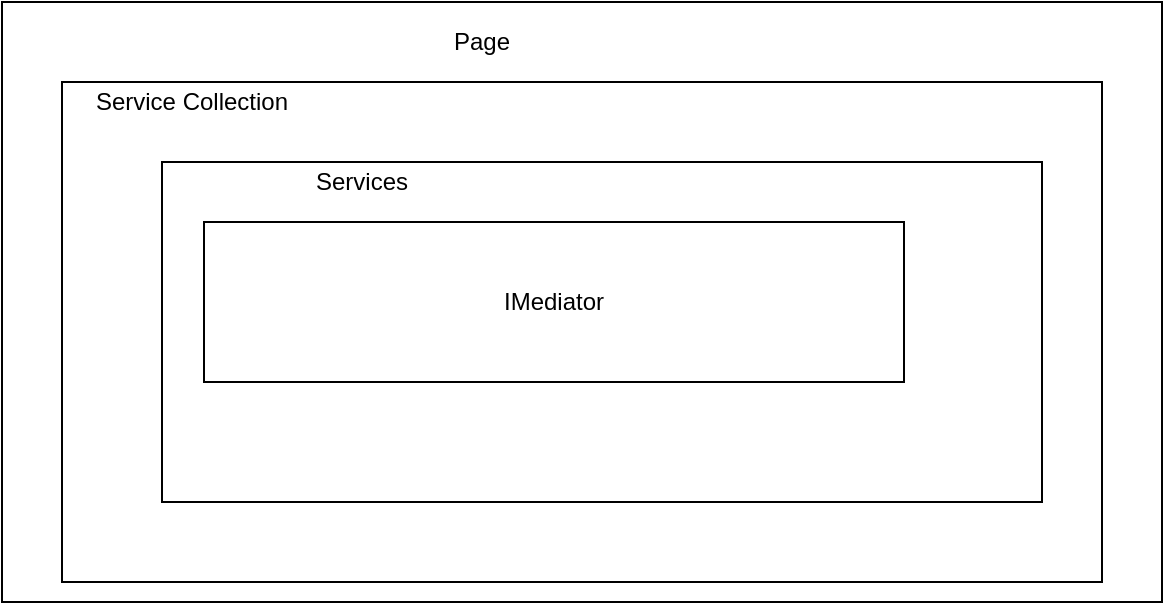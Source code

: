 <mxfile version="14.4.7" type="github">
  <diagram id="_vzSdO4paiWaXGIucQqC" name="Page-1">
    <mxGraphModel dx="782" dy="437" grid="1" gridSize="10" guides="1" tooltips="1" connect="1" arrows="1" fold="1" page="1" pageScale="1" pageWidth="850" pageHeight="1100" math="0" shadow="0">
      <root>
        <mxCell id="0" />
        <mxCell id="1" parent="0" />
        <mxCell id="utOfhiDsoG_AlEwx6CIt-6" value="" style="rounded=0;whiteSpace=wrap;html=1;" vertex="1" parent="1">
          <mxGeometry x="100" y="80" width="580" height="300" as="geometry" />
        </mxCell>
        <mxCell id="utOfhiDsoG_AlEwx6CIt-7" value="" style="rounded=0;whiteSpace=wrap;html=1;" vertex="1" parent="1">
          <mxGeometry x="130" y="120" width="520" height="250" as="geometry" />
        </mxCell>
        <mxCell id="utOfhiDsoG_AlEwx6CIt-8" value="" style="rounded=0;whiteSpace=wrap;html=1;" vertex="1" parent="1">
          <mxGeometry x="180" y="160" width="440" height="170" as="geometry" />
        </mxCell>
        <mxCell id="utOfhiDsoG_AlEwx6CIt-9" value="Page" style="text;html=1;strokeColor=none;fillColor=none;align=center;verticalAlign=middle;whiteSpace=wrap;rounded=0;" vertex="1" parent="1">
          <mxGeometry x="320" y="90" width="40" height="20" as="geometry" />
        </mxCell>
        <mxCell id="utOfhiDsoG_AlEwx6CIt-11" value="IMediator" style="rounded=0;whiteSpace=wrap;html=1;" vertex="1" parent="1">
          <mxGeometry x="201" y="190" width="350" height="80" as="geometry" />
        </mxCell>
        <mxCell id="utOfhiDsoG_AlEwx6CIt-12" value="Service Collection" style="text;html=1;strokeColor=none;fillColor=none;align=center;verticalAlign=middle;whiteSpace=wrap;rounded=0;" vertex="1" parent="1">
          <mxGeometry x="140" y="120" width="110" height="20" as="geometry" />
        </mxCell>
        <mxCell id="utOfhiDsoG_AlEwx6CIt-13" value="Services" style="text;html=1;strokeColor=none;fillColor=none;align=center;verticalAlign=middle;whiteSpace=wrap;rounded=0;" vertex="1" parent="1">
          <mxGeometry x="240" y="160" width="80" height="20" as="geometry" />
        </mxCell>
      </root>
    </mxGraphModel>
  </diagram>
</mxfile>
